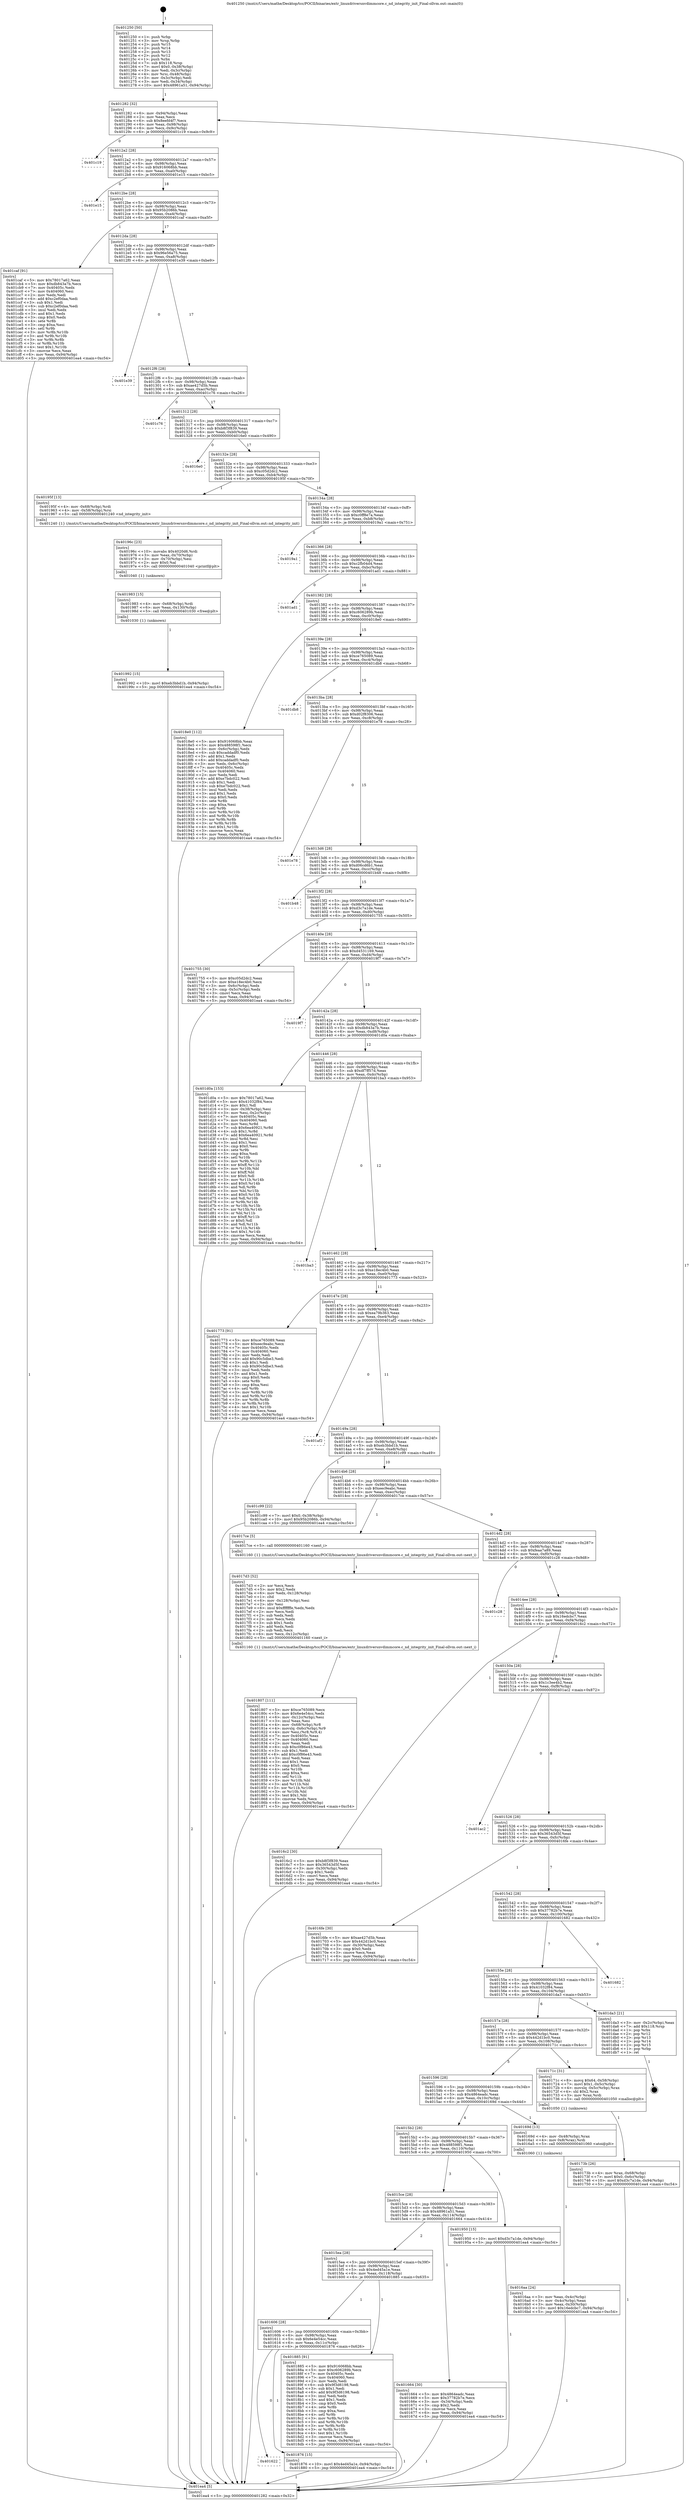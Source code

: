 digraph "0x401250" {
  label = "0x401250 (/mnt/c/Users/mathe/Desktop/tcc/POCII/binaries/extr_linuxdriversnvdimmcore.c_nd_integrity_init_Final-ollvm.out::main(0))"
  labelloc = "t"
  node[shape=record]

  Entry [label="",width=0.3,height=0.3,shape=circle,fillcolor=black,style=filled]
  "0x401282" [label="{
     0x401282 [32]\l
     | [instrs]\l
     &nbsp;&nbsp;0x401282 \<+6\>: mov -0x94(%rbp),%eax\l
     &nbsp;&nbsp;0x401288 \<+2\>: mov %eax,%ecx\l
     &nbsp;&nbsp;0x40128a \<+6\>: sub $0x8eefd4f7,%ecx\l
     &nbsp;&nbsp;0x401290 \<+6\>: mov %eax,-0x98(%rbp)\l
     &nbsp;&nbsp;0x401296 \<+6\>: mov %ecx,-0x9c(%rbp)\l
     &nbsp;&nbsp;0x40129c \<+6\>: je 0000000000401c19 \<main+0x9c9\>\l
  }"]
  "0x401c19" [label="{
     0x401c19\l
  }", style=dashed]
  "0x4012a2" [label="{
     0x4012a2 [28]\l
     | [instrs]\l
     &nbsp;&nbsp;0x4012a2 \<+5\>: jmp 00000000004012a7 \<main+0x57\>\l
     &nbsp;&nbsp;0x4012a7 \<+6\>: mov -0x98(%rbp),%eax\l
     &nbsp;&nbsp;0x4012ad \<+5\>: sub $0x916068bb,%eax\l
     &nbsp;&nbsp;0x4012b2 \<+6\>: mov %eax,-0xa0(%rbp)\l
     &nbsp;&nbsp;0x4012b8 \<+6\>: je 0000000000401e15 \<main+0xbc5\>\l
  }"]
  Exit [label="",width=0.3,height=0.3,shape=circle,fillcolor=black,style=filled,peripheries=2]
  "0x401e15" [label="{
     0x401e15\l
  }", style=dashed]
  "0x4012be" [label="{
     0x4012be [28]\l
     | [instrs]\l
     &nbsp;&nbsp;0x4012be \<+5\>: jmp 00000000004012c3 \<main+0x73\>\l
     &nbsp;&nbsp;0x4012c3 \<+6\>: mov -0x98(%rbp),%eax\l
     &nbsp;&nbsp;0x4012c9 \<+5\>: sub $0x95b2086b,%eax\l
     &nbsp;&nbsp;0x4012ce \<+6\>: mov %eax,-0xa4(%rbp)\l
     &nbsp;&nbsp;0x4012d4 \<+6\>: je 0000000000401caf \<main+0xa5f\>\l
  }"]
  "0x401992" [label="{
     0x401992 [15]\l
     | [instrs]\l
     &nbsp;&nbsp;0x401992 \<+10\>: movl $0xeb3bbd1b,-0x94(%rbp)\l
     &nbsp;&nbsp;0x40199c \<+5\>: jmp 0000000000401ea4 \<main+0xc54\>\l
  }"]
  "0x401caf" [label="{
     0x401caf [91]\l
     | [instrs]\l
     &nbsp;&nbsp;0x401caf \<+5\>: mov $0x78017a62,%eax\l
     &nbsp;&nbsp;0x401cb4 \<+5\>: mov $0xdb843a7b,%ecx\l
     &nbsp;&nbsp;0x401cb9 \<+7\>: mov 0x40405c,%edx\l
     &nbsp;&nbsp;0x401cc0 \<+7\>: mov 0x404060,%esi\l
     &nbsp;&nbsp;0x401cc7 \<+2\>: mov %edx,%edi\l
     &nbsp;&nbsp;0x401cc9 \<+6\>: add $0xc2ef0daa,%edi\l
     &nbsp;&nbsp;0x401ccf \<+3\>: sub $0x1,%edi\l
     &nbsp;&nbsp;0x401cd2 \<+6\>: sub $0xc2ef0daa,%edi\l
     &nbsp;&nbsp;0x401cd8 \<+3\>: imul %edi,%edx\l
     &nbsp;&nbsp;0x401cdb \<+3\>: and $0x1,%edx\l
     &nbsp;&nbsp;0x401cde \<+3\>: cmp $0x0,%edx\l
     &nbsp;&nbsp;0x401ce1 \<+4\>: sete %r8b\l
     &nbsp;&nbsp;0x401ce5 \<+3\>: cmp $0xa,%esi\l
     &nbsp;&nbsp;0x401ce8 \<+4\>: setl %r9b\l
     &nbsp;&nbsp;0x401cec \<+3\>: mov %r8b,%r10b\l
     &nbsp;&nbsp;0x401cef \<+3\>: and %r9b,%r10b\l
     &nbsp;&nbsp;0x401cf2 \<+3\>: xor %r9b,%r8b\l
     &nbsp;&nbsp;0x401cf5 \<+3\>: or %r8b,%r10b\l
     &nbsp;&nbsp;0x401cf8 \<+4\>: test $0x1,%r10b\l
     &nbsp;&nbsp;0x401cfc \<+3\>: cmovne %ecx,%eax\l
     &nbsp;&nbsp;0x401cff \<+6\>: mov %eax,-0x94(%rbp)\l
     &nbsp;&nbsp;0x401d05 \<+5\>: jmp 0000000000401ea4 \<main+0xc54\>\l
  }"]
  "0x4012da" [label="{
     0x4012da [28]\l
     | [instrs]\l
     &nbsp;&nbsp;0x4012da \<+5\>: jmp 00000000004012df \<main+0x8f\>\l
     &nbsp;&nbsp;0x4012df \<+6\>: mov -0x98(%rbp),%eax\l
     &nbsp;&nbsp;0x4012e5 \<+5\>: sub $0x96e56a75,%eax\l
     &nbsp;&nbsp;0x4012ea \<+6\>: mov %eax,-0xa8(%rbp)\l
     &nbsp;&nbsp;0x4012f0 \<+6\>: je 0000000000401e39 \<main+0xbe9\>\l
  }"]
  "0x401983" [label="{
     0x401983 [15]\l
     | [instrs]\l
     &nbsp;&nbsp;0x401983 \<+4\>: mov -0x68(%rbp),%rdi\l
     &nbsp;&nbsp;0x401987 \<+6\>: mov %eax,-0x130(%rbp)\l
     &nbsp;&nbsp;0x40198d \<+5\>: call 0000000000401030 \<free@plt\>\l
     | [calls]\l
     &nbsp;&nbsp;0x401030 \{1\} (unknown)\l
  }"]
  "0x401e39" [label="{
     0x401e39\l
  }", style=dashed]
  "0x4012f6" [label="{
     0x4012f6 [28]\l
     | [instrs]\l
     &nbsp;&nbsp;0x4012f6 \<+5\>: jmp 00000000004012fb \<main+0xab\>\l
     &nbsp;&nbsp;0x4012fb \<+6\>: mov -0x98(%rbp),%eax\l
     &nbsp;&nbsp;0x401301 \<+5\>: sub $0xae427d5b,%eax\l
     &nbsp;&nbsp;0x401306 \<+6\>: mov %eax,-0xac(%rbp)\l
     &nbsp;&nbsp;0x40130c \<+6\>: je 0000000000401c76 \<main+0xa26\>\l
  }"]
  "0x40196c" [label="{
     0x40196c [23]\l
     | [instrs]\l
     &nbsp;&nbsp;0x40196c \<+10\>: movabs $0x4020d6,%rdi\l
     &nbsp;&nbsp;0x401976 \<+3\>: mov %eax,-0x70(%rbp)\l
     &nbsp;&nbsp;0x401979 \<+3\>: mov -0x70(%rbp),%esi\l
     &nbsp;&nbsp;0x40197c \<+2\>: mov $0x0,%al\l
     &nbsp;&nbsp;0x40197e \<+5\>: call 0000000000401040 \<printf@plt\>\l
     | [calls]\l
     &nbsp;&nbsp;0x401040 \{1\} (unknown)\l
  }"]
  "0x401c76" [label="{
     0x401c76\l
  }", style=dashed]
  "0x401312" [label="{
     0x401312 [28]\l
     | [instrs]\l
     &nbsp;&nbsp;0x401312 \<+5\>: jmp 0000000000401317 \<main+0xc7\>\l
     &nbsp;&nbsp;0x401317 \<+6\>: mov -0x98(%rbp),%eax\l
     &nbsp;&nbsp;0x40131d \<+5\>: sub $0xb8f3f839,%eax\l
     &nbsp;&nbsp;0x401322 \<+6\>: mov %eax,-0xb0(%rbp)\l
     &nbsp;&nbsp;0x401328 \<+6\>: je 00000000004016e0 \<main+0x490\>\l
  }"]
  "0x401622" [label="{
     0x401622\l
  }", style=dashed]
  "0x4016e0" [label="{
     0x4016e0\l
  }", style=dashed]
  "0x40132e" [label="{
     0x40132e [28]\l
     | [instrs]\l
     &nbsp;&nbsp;0x40132e \<+5\>: jmp 0000000000401333 \<main+0xe3\>\l
     &nbsp;&nbsp;0x401333 \<+6\>: mov -0x98(%rbp),%eax\l
     &nbsp;&nbsp;0x401339 \<+5\>: sub $0xc05d2dc2,%eax\l
     &nbsp;&nbsp;0x40133e \<+6\>: mov %eax,-0xb4(%rbp)\l
     &nbsp;&nbsp;0x401344 \<+6\>: je 000000000040195f \<main+0x70f\>\l
  }"]
  "0x401876" [label="{
     0x401876 [15]\l
     | [instrs]\l
     &nbsp;&nbsp;0x401876 \<+10\>: movl $0x4ed45a1e,-0x94(%rbp)\l
     &nbsp;&nbsp;0x401880 \<+5\>: jmp 0000000000401ea4 \<main+0xc54\>\l
  }"]
  "0x40195f" [label="{
     0x40195f [13]\l
     | [instrs]\l
     &nbsp;&nbsp;0x40195f \<+4\>: mov -0x68(%rbp),%rdi\l
     &nbsp;&nbsp;0x401963 \<+4\>: mov -0x58(%rbp),%rsi\l
     &nbsp;&nbsp;0x401967 \<+5\>: call 0000000000401240 \<nd_integrity_init\>\l
     | [calls]\l
     &nbsp;&nbsp;0x401240 \{1\} (/mnt/c/Users/mathe/Desktop/tcc/POCII/binaries/extr_linuxdriversnvdimmcore.c_nd_integrity_init_Final-ollvm.out::nd_integrity_init)\l
  }"]
  "0x40134a" [label="{
     0x40134a [28]\l
     | [instrs]\l
     &nbsp;&nbsp;0x40134a \<+5\>: jmp 000000000040134f \<main+0xff\>\l
     &nbsp;&nbsp;0x40134f \<+6\>: mov -0x98(%rbp),%eax\l
     &nbsp;&nbsp;0x401355 \<+5\>: sub $0xc0ff8e7a,%eax\l
     &nbsp;&nbsp;0x40135a \<+6\>: mov %eax,-0xb8(%rbp)\l
     &nbsp;&nbsp;0x401360 \<+6\>: je 00000000004019a1 \<main+0x751\>\l
  }"]
  "0x401606" [label="{
     0x401606 [28]\l
     | [instrs]\l
     &nbsp;&nbsp;0x401606 \<+5\>: jmp 000000000040160b \<main+0x3bb\>\l
     &nbsp;&nbsp;0x40160b \<+6\>: mov -0x98(%rbp),%eax\l
     &nbsp;&nbsp;0x401611 \<+5\>: sub $0x6e4e54cc,%eax\l
     &nbsp;&nbsp;0x401616 \<+6\>: mov %eax,-0x11c(%rbp)\l
     &nbsp;&nbsp;0x40161c \<+6\>: je 0000000000401876 \<main+0x626\>\l
  }"]
  "0x4019a1" [label="{
     0x4019a1\l
  }", style=dashed]
  "0x401366" [label="{
     0x401366 [28]\l
     | [instrs]\l
     &nbsp;&nbsp;0x401366 \<+5\>: jmp 000000000040136b \<main+0x11b\>\l
     &nbsp;&nbsp;0x40136b \<+6\>: mov -0x98(%rbp),%eax\l
     &nbsp;&nbsp;0x401371 \<+5\>: sub $0xc2fb04d4,%eax\l
     &nbsp;&nbsp;0x401376 \<+6\>: mov %eax,-0xbc(%rbp)\l
     &nbsp;&nbsp;0x40137c \<+6\>: je 0000000000401ad1 \<main+0x881\>\l
  }"]
  "0x401885" [label="{
     0x401885 [91]\l
     | [instrs]\l
     &nbsp;&nbsp;0x401885 \<+5\>: mov $0x916068bb,%eax\l
     &nbsp;&nbsp;0x40188a \<+5\>: mov $0xc606289b,%ecx\l
     &nbsp;&nbsp;0x40188f \<+7\>: mov 0x40405c,%edx\l
     &nbsp;&nbsp;0x401896 \<+7\>: mov 0x404060,%esi\l
     &nbsp;&nbsp;0x40189d \<+2\>: mov %edx,%edi\l
     &nbsp;&nbsp;0x40189f \<+6\>: sub $0x9f3d6198,%edi\l
     &nbsp;&nbsp;0x4018a5 \<+3\>: sub $0x1,%edi\l
     &nbsp;&nbsp;0x4018a8 \<+6\>: add $0x9f3d6198,%edi\l
     &nbsp;&nbsp;0x4018ae \<+3\>: imul %edi,%edx\l
     &nbsp;&nbsp;0x4018b1 \<+3\>: and $0x1,%edx\l
     &nbsp;&nbsp;0x4018b4 \<+3\>: cmp $0x0,%edx\l
     &nbsp;&nbsp;0x4018b7 \<+4\>: sete %r8b\l
     &nbsp;&nbsp;0x4018bb \<+3\>: cmp $0xa,%esi\l
     &nbsp;&nbsp;0x4018be \<+4\>: setl %r9b\l
     &nbsp;&nbsp;0x4018c2 \<+3\>: mov %r8b,%r10b\l
     &nbsp;&nbsp;0x4018c5 \<+3\>: and %r9b,%r10b\l
     &nbsp;&nbsp;0x4018c8 \<+3\>: xor %r9b,%r8b\l
     &nbsp;&nbsp;0x4018cb \<+3\>: or %r8b,%r10b\l
     &nbsp;&nbsp;0x4018ce \<+4\>: test $0x1,%r10b\l
     &nbsp;&nbsp;0x4018d2 \<+3\>: cmovne %ecx,%eax\l
     &nbsp;&nbsp;0x4018d5 \<+6\>: mov %eax,-0x94(%rbp)\l
     &nbsp;&nbsp;0x4018db \<+5\>: jmp 0000000000401ea4 \<main+0xc54\>\l
  }"]
  "0x401ad1" [label="{
     0x401ad1\l
  }", style=dashed]
  "0x401382" [label="{
     0x401382 [28]\l
     | [instrs]\l
     &nbsp;&nbsp;0x401382 \<+5\>: jmp 0000000000401387 \<main+0x137\>\l
     &nbsp;&nbsp;0x401387 \<+6\>: mov -0x98(%rbp),%eax\l
     &nbsp;&nbsp;0x40138d \<+5\>: sub $0xc606289b,%eax\l
     &nbsp;&nbsp;0x401392 \<+6\>: mov %eax,-0xc0(%rbp)\l
     &nbsp;&nbsp;0x401398 \<+6\>: je 00000000004018e0 \<main+0x690\>\l
  }"]
  "0x401807" [label="{
     0x401807 [111]\l
     | [instrs]\l
     &nbsp;&nbsp;0x401807 \<+5\>: mov $0xce765089,%ecx\l
     &nbsp;&nbsp;0x40180c \<+5\>: mov $0x6e4e54cc,%edx\l
     &nbsp;&nbsp;0x401811 \<+6\>: mov -0x12c(%rbp),%esi\l
     &nbsp;&nbsp;0x401817 \<+3\>: imul %eax,%esi\l
     &nbsp;&nbsp;0x40181a \<+4\>: mov -0x68(%rbp),%r8\l
     &nbsp;&nbsp;0x40181e \<+4\>: movslq -0x6c(%rbp),%r9\l
     &nbsp;&nbsp;0x401822 \<+4\>: mov %esi,(%r8,%r9,4)\l
     &nbsp;&nbsp;0x401826 \<+7\>: mov 0x40405c,%eax\l
     &nbsp;&nbsp;0x40182d \<+7\>: mov 0x404060,%esi\l
     &nbsp;&nbsp;0x401834 \<+2\>: mov %eax,%edi\l
     &nbsp;&nbsp;0x401836 \<+6\>: sub $0xc0f86e43,%edi\l
     &nbsp;&nbsp;0x40183c \<+3\>: sub $0x1,%edi\l
     &nbsp;&nbsp;0x40183f \<+6\>: add $0xc0f86e43,%edi\l
     &nbsp;&nbsp;0x401845 \<+3\>: imul %edi,%eax\l
     &nbsp;&nbsp;0x401848 \<+3\>: and $0x1,%eax\l
     &nbsp;&nbsp;0x40184b \<+3\>: cmp $0x0,%eax\l
     &nbsp;&nbsp;0x40184e \<+4\>: sete %r10b\l
     &nbsp;&nbsp;0x401852 \<+3\>: cmp $0xa,%esi\l
     &nbsp;&nbsp;0x401855 \<+4\>: setl %r11b\l
     &nbsp;&nbsp;0x401859 \<+3\>: mov %r10b,%bl\l
     &nbsp;&nbsp;0x40185c \<+3\>: and %r11b,%bl\l
     &nbsp;&nbsp;0x40185f \<+3\>: xor %r11b,%r10b\l
     &nbsp;&nbsp;0x401862 \<+3\>: or %r10b,%bl\l
     &nbsp;&nbsp;0x401865 \<+3\>: test $0x1,%bl\l
     &nbsp;&nbsp;0x401868 \<+3\>: cmovne %edx,%ecx\l
     &nbsp;&nbsp;0x40186b \<+6\>: mov %ecx,-0x94(%rbp)\l
     &nbsp;&nbsp;0x401871 \<+5\>: jmp 0000000000401ea4 \<main+0xc54\>\l
  }"]
  "0x4018e0" [label="{
     0x4018e0 [112]\l
     | [instrs]\l
     &nbsp;&nbsp;0x4018e0 \<+5\>: mov $0x916068bb,%eax\l
     &nbsp;&nbsp;0x4018e5 \<+5\>: mov $0x488598f1,%ecx\l
     &nbsp;&nbsp;0x4018ea \<+3\>: mov -0x6c(%rbp),%edx\l
     &nbsp;&nbsp;0x4018ed \<+6\>: sub $0xcaddadf0,%edx\l
     &nbsp;&nbsp;0x4018f3 \<+3\>: add $0x1,%edx\l
     &nbsp;&nbsp;0x4018f6 \<+6\>: add $0xcaddadf0,%edx\l
     &nbsp;&nbsp;0x4018fc \<+3\>: mov %edx,-0x6c(%rbp)\l
     &nbsp;&nbsp;0x4018ff \<+7\>: mov 0x40405c,%edx\l
     &nbsp;&nbsp;0x401906 \<+7\>: mov 0x404060,%esi\l
     &nbsp;&nbsp;0x40190d \<+2\>: mov %edx,%edi\l
     &nbsp;&nbsp;0x40190f \<+6\>: add $0xe7bdc022,%edi\l
     &nbsp;&nbsp;0x401915 \<+3\>: sub $0x1,%edi\l
     &nbsp;&nbsp;0x401918 \<+6\>: sub $0xe7bdc022,%edi\l
     &nbsp;&nbsp;0x40191e \<+3\>: imul %edi,%edx\l
     &nbsp;&nbsp;0x401921 \<+3\>: and $0x1,%edx\l
     &nbsp;&nbsp;0x401924 \<+3\>: cmp $0x0,%edx\l
     &nbsp;&nbsp;0x401927 \<+4\>: sete %r8b\l
     &nbsp;&nbsp;0x40192b \<+3\>: cmp $0xa,%esi\l
     &nbsp;&nbsp;0x40192e \<+4\>: setl %r9b\l
     &nbsp;&nbsp;0x401932 \<+3\>: mov %r8b,%r10b\l
     &nbsp;&nbsp;0x401935 \<+3\>: and %r9b,%r10b\l
     &nbsp;&nbsp;0x401938 \<+3\>: xor %r9b,%r8b\l
     &nbsp;&nbsp;0x40193b \<+3\>: or %r8b,%r10b\l
     &nbsp;&nbsp;0x40193e \<+4\>: test $0x1,%r10b\l
     &nbsp;&nbsp;0x401942 \<+3\>: cmovne %ecx,%eax\l
     &nbsp;&nbsp;0x401945 \<+6\>: mov %eax,-0x94(%rbp)\l
     &nbsp;&nbsp;0x40194b \<+5\>: jmp 0000000000401ea4 \<main+0xc54\>\l
  }"]
  "0x40139e" [label="{
     0x40139e [28]\l
     | [instrs]\l
     &nbsp;&nbsp;0x40139e \<+5\>: jmp 00000000004013a3 \<main+0x153\>\l
     &nbsp;&nbsp;0x4013a3 \<+6\>: mov -0x98(%rbp),%eax\l
     &nbsp;&nbsp;0x4013a9 \<+5\>: sub $0xce765089,%eax\l
     &nbsp;&nbsp;0x4013ae \<+6\>: mov %eax,-0xc4(%rbp)\l
     &nbsp;&nbsp;0x4013b4 \<+6\>: je 0000000000401db8 \<main+0xb68\>\l
  }"]
  "0x4017d3" [label="{
     0x4017d3 [52]\l
     | [instrs]\l
     &nbsp;&nbsp;0x4017d3 \<+2\>: xor %ecx,%ecx\l
     &nbsp;&nbsp;0x4017d5 \<+5\>: mov $0x2,%edx\l
     &nbsp;&nbsp;0x4017da \<+6\>: mov %edx,-0x128(%rbp)\l
     &nbsp;&nbsp;0x4017e0 \<+1\>: cltd\l
     &nbsp;&nbsp;0x4017e1 \<+6\>: mov -0x128(%rbp),%esi\l
     &nbsp;&nbsp;0x4017e7 \<+2\>: idiv %esi\l
     &nbsp;&nbsp;0x4017e9 \<+6\>: imul $0xfffffffe,%edx,%edx\l
     &nbsp;&nbsp;0x4017ef \<+2\>: mov %ecx,%edi\l
     &nbsp;&nbsp;0x4017f1 \<+2\>: sub %edx,%edi\l
     &nbsp;&nbsp;0x4017f3 \<+2\>: mov %ecx,%edx\l
     &nbsp;&nbsp;0x4017f5 \<+3\>: sub $0x1,%edx\l
     &nbsp;&nbsp;0x4017f8 \<+2\>: add %edx,%edi\l
     &nbsp;&nbsp;0x4017fa \<+2\>: sub %edi,%ecx\l
     &nbsp;&nbsp;0x4017fc \<+6\>: mov %ecx,-0x12c(%rbp)\l
     &nbsp;&nbsp;0x401802 \<+5\>: call 0000000000401160 \<next_i\>\l
     | [calls]\l
     &nbsp;&nbsp;0x401160 \{1\} (/mnt/c/Users/mathe/Desktop/tcc/POCII/binaries/extr_linuxdriversnvdimmcore.c_nd_integrity_init_Final-ollvm.out::next_i)\l
  }"]
  "0x401db8" [label="{
     0x401db8\l
  }", style=dashed]
  "0x4013ba" [label="{
     0x4013ba [28]\l
     | [instrs]\l
     &nbsp;&nbsp;0x4013ba \<+5\>: jmp 00000000004013bf \<main+0x16f\>\l
     &nbsp;&nbsp;0x4013bf \<+6\>: mov -0x98(%rbp),%eax\l
     &nbsp;&nbsp;0x4013c5 \<+5\>: sub $0xd02f8306,%eax\l
     &nbsp;&nbsp;0x4013ca \<+6\>: mov %eax,-0xc8(%rbp)\l
     &nbsp;&nbsp;0x4013d0 \<+6\>: je 0000000000401e78 \<main+0xc28\>\l
  }"]
  "0x40173b" [label="{
     0x40173b [26]\l
     | [instrs]\l
     &nbsp;&nbsp;0x40173b \<+4\>: mov %rax,-0x68(%rbp)\l
     &nbsp;&nbsp;0x40173f \<+7\>: movl $0x0,-0x6c(%rbp)\l
     &nbsp;&nbsp;0x401746 \<+10\>: movl $0xd3c7a1de,-0x94(%rbp)\l
     &nbsp;&nbsp;0x401750 \<+5\>: jmp 0000000000401ea4 \<main+0xc54\>\l
  }"]
  "0x401e78" [label="{
     0x401e78\l
  }", style=dashed]
  "0x4013d6" [label="{
     0x4013d6 [28]\l
     | [instrs]\l
     &nbsp;&nbsp;0x4013d6 \<+5\>: jmp 00000000004013db \<main+0x18b\>\l
     &nbsp;&nbsp;0x4013db \<+6\>: mov -0x98(%rbp),%eax\l
     &nbsp;&nbsp;0x4013e1 \<+5\>: sub $0xd06cd6b1,%eax\l
     &nbsp;&nbsp;0x4013e6 \<+6\>: mov %eax,-0xcc(%rbp)\l
     &nbsp;&nbsp;0x4013ec \<+6\>: je 0000000000401b48 \<main+0x8f8\>\l
  }"]
  "0x4016aa" [label="{
     0x4016aa [24]\l
     | [instrs]\l
     &nbsp;&nbsp;0x4016aa \<+3\>: mov %eax,-0x4c(%rbp)\l
     &nbsp;&nbsp;0x4016ad \<+3\>: mov -0x4c(%rbp),%eax\l
     &nbsp;&nbsp;0x4016b0 \<+3\>: mov %eax,-0x30(%rbp)\l
     &nbsp;&nbsp;0x4016b3 \<+10\>: movl $0x16edcbc7,-0x94(%rbp)\l
     &nbsp;&nbsp;0x4016bd \<+5\>: jmp 0000000000401ea4 \<main+0xc54\>\l
  }"]
  "0x401b48" [label="{
     0x401b48\l
  }", style=dashed]
  "0x4013f2" [label="{
     0x4013f2 [28]\l
     | [instrs]\l
     &nbsp;&nbsp;0x4013f2 \<+5\>: jmp 00000000004013f7 \<main+0x1a7\>\l
     &nbsp;&nbsp;0x4013f7 \<+6\>: mov -0x98(%rbp),%eax\l
     &nbsp;&nbsp;0x4013fd \<+5\>: sub $0xd3c7a1de,%eax\l
     &nbsp;&nbsp;0x401402 \<+6\>: mov %eax,-0xd0(%rbp)\l
     &nbsp;&nbsp;0x401408 \<+6\>: je 0000000000401755 \<main+0x505\>\l
  }"]
  "0x401250" [label="{
     0x401250 [50]\l
     | [instrs]\l
     &nbsp;&nbsp;0x401250 \<+1\>: push %rbp\l
     &nbsp;&nbsp;0x401251 \<+3\>: mov %rsp,%rbp\l
     &nbsp;&nbsp;0x401254 \<+2\>: push %r15\l
     &nbsp;&nbsp;0x401256 \<+2\>: push %r14\l
     &nbsp;&nbsp;0x401258 \<+2\>: push %r13\l
     &nbsp;&nbsp;0x40125a \<+2\>: push %r12\l
     &nbsp;&nbsp;0x40125c \<+1\>: push %rbx\l
     &nbsp;&nbsp;0x40125d \<+7\>: sub $0x118,%rsp\l
     &nbsp;&nbsp;0x401264 \<+7\>: movl $0x0,-0x38(%rbp)\l
     &nbsp;&nbsp;0x40126b \<+3\>: mov %edi,-0x3c(%rbp)\l
     &nbsp;&nbsp;0x40126e \<+4\>: mov %rsi,-0x48(%rbp)\l
     &nbsp;&nbsp;0x401272 \<+3\>: mov -0x3c(%rbp),%edi\l
     &nbsp;&nbsp;0x401275 \<+3\>: mov %edi,-0x34(%rbp)\l
     &nbsp;&nbsp;0x401278 \<+10\>: movl $0x48961a51,-0x94(%rbp)\l
  }"]
  "0x401755" [label="{
     0x401755 [30]\l
     | [instrs]\l
     &nbsp;&nbsp;0x401755 \<+5\>: mov $0xc05d2dc2,%eax\l
     &nbsp;&nbsp;0x40175a \<+5\>: mov $0xe18ec4b0,%ecx\l
     &nbsp;&nbsp;0x40175f \<+3\>: mov -0x6c(%rbp),%edx\l
     &nbsp;&nbsp;0x401762 \<+3\>: cmp -0x5c(%rbp),%edx\l
     &nbsp;&nbsp;0x401765 \<+3\>: cmovl %ecx,%eax\l
     &nbsp;&nbsp;0x401768 \<+6\>: mov %eax,-0x94(%rbp)\l
     &nbsp;&nbsp;0x40176e \<+5\>: jmp 0000000000401ea4 \<main+0xc54\>\l
  }"]
  "0x40140e" [label="{
     0x40140e [28]\l
     | [instrs]\l
     &nbsp;&nbsp;0x40140e \<+5\>: jmp 0000000000401413 \<main+0x1c3\>\l
     &nbsp;&nbsp;0x401413 \<+6\>: mov -0x98(%rbp),%eax\l
     &nbsp;&nbsp;0x401419 \<+5\>: sub $0xd4531169,%eax\l
     &nbsp;&nbsp;0x40141e \<+6\>: mov %eax,-0xd4(%rbp)\l
     &nbsp;&nbsp;0x401424 \<+6\>: je 00000000004019f7 \<main+0x7a7\>\l
  }"]
  "0x401ea4" [label="{
     0x401ea4 [5]\l
     | [instrs]\l
     &nbsp;&nbsp;0x401ea4 \<+5\>: jmp 0000000000401282 \<main+0x32\>\l
  }"]
  "0x4019f7" [label="{
     0x4019f7\l
  }", style=dashed]
  "0x40142a" [label="{
     0x40142a [28]\l
     | [instrs]\l
     &nbsp;&nbsp;0x40142a \<+5\>: jmp 000000000040142f \<main+0x1df\>\l
     &nbsp;&nbsp;0x40142f \<+6\>: mov -0x98(%rbp),%eax\l
     &nbsp;&nbsp;0x401435 \<+5\>: sub $0xdb843a7b,%eax\l
     &nbsp;&nbsp;0x40143a \<+6\>: mov %eax,-0xd8(%rbp)\l
     &nbsp;&nbsp;0x401440 \<+6\>: je 0000000000401d0a \<main+0xaba\>\l
  }"]
  "0x4015ea" [label="{
     0x4015ea [28]\l
     | [instrs]\l
     &nbsp;&nbsp;0x4015ea \<+5\>: jmp 00000000004015ef \<main+0x39f\>\l
     &nbsp;&nbsp;0x4015ef \<+6\>: mov -0x98(%rbp),%eax\l
     &nbsp;&nbsp;0x4015f5 \<+5\>: sub $0x4ed45a1e,%eax\l
     &nbsp;&nbsp;0x4015fa \<+6\>: mov %eax,-0x118(%rbp)\l
     &nbsp;&nbsp;0x401600 \<+6\>: je 0000000000401885 \<main+0x635\>\l
  }"]
  "0x401d0a" [label="{
     0x401d0a [153]\l
     | [instrs]\l
     &nbsp;&nbsp;0x401d0a \<+5\>: mov $0x78017a62,%eax\l
     &nbsp;&nbsp;0x401d0f \<+5\>: mov $0x41032f84,%ecx\l
     &nbsp;&nbsp;0x401d14 \<+2\>: mov $0x1,%dl\l
     &nbsp;&nbsp;0x401d16 \<+3\>: mov -0x38(%rbp),%esi\l
     &nbsp;&nbsp;0x401d19 \<+3\>: mov %esi,-0x2c(%rbp)\l
     &nbsp;&nbsp;0x401d1c \<+7\>: mov 0x40405c,%esi\l
     &nbsp;&nbsp;0x401d23 \<+7\>: mov 0x404060,%edi\l
     &nbsp;&nbsp;0x401d2a \<+3\>: mov %esi,%r8d\l
     &nbsp;&nbsp;0x401d2d \<+7\>: sub $0x6ea40921,%r8d\l
     &nbsp;&nbsp;0x401d34 \<+4\>: sub $0x1,%r8d\l
     &nbsp;&nbsp;0x401d38 \<+7\>: add $0x6ea40921,%r8d\l
     &nbsp;&nbsp;0x401d3f \<+4\>: imul %r8d,%esi\l
     &nbsp;&nbsp;0x401d43 \<+3\>: and $0x1,%esi\l
     &nbsp;&nbsp;0x401d46 \<+3\>: cmp $0x0,%esi\l
     &nbsp;&nbsp;0x401d49 \<+4\>: sete %r9b\l
     &nbsp;&nbsp;0x401d4d \<+3\>: cmp $0xa,%edi\l
     &nbsp;&nbsp;0x401d50 \<+4\>: setl %r10b\l
     &nbsp;&nbsp;0x401d54 \<+3\>: mov %r9b,%r11b\l
     &nbsp;&nbsp;0x401d57 \<+4\>: xor $0xff,%r11b\l
     &nbsp;&nbsp;0x401d5b \<+3\>: mov %r10b,%bl\l
     &nbsp;&nbsp;0x401d5e \<+3\>: xor $0xff,%bl\l
     &nbsp;&nbsp;0x401d61 \<+3\>: xor $0x0,%dl\l
     &nbsp;&nbsp;0x401d64 \<+3\>: mov %r11b,%r14b\l
     &nbsp;&nbsp;0x401d67 \<+4\>: and $0x0,%r14b\l
     &nbsp;&nbsp;0x401d6b \<+3\>: and %dl,%r9b\l
     &nbsp;&nbsp;0x401d6e \<+3\>: mov %bl,%r15b\l
     &nbsp;&nbsp;0x401d71 \<+4\>: and $0x0,%r15b\l
     &nbsp;&nbsp;0x401d75 \<+3\>: and %dl,%r10b\l
     &nbsp;&nbsp;0x401d78 \<+3\>: or %r9b,%r14b\l
     &nbsp;&nbsp;0x401d7b \<+3\>: or %r10b,%r15b\l
     &nbsp;&nbsp;0x401d7e \<+3\>: xor %r15b,%r14b\l
     &nbsp;&nbsp;0x401d81 \<+3\>: or %bl,%r11b\l
     &nbsp;&nbsp;0x401d84 \<+4\>: xor $0xff,%r11b\l
     &nbsp;&nbsp;0x401d88 \<+3\>: or $0x0,%dl\l
     &nbsp;&nbsp;0x401d8b \<+3\>: and %dl,%r11b\l
     &nbsp;&nbsp;0x401d8e \<+3\>: or %r11b,%r14b\l
     &nbsp;&nbsp;0x401d91 \<+4\>: test $0x1,%r14b\l
     &nbsp;&nbsp;0x401d95 \<+3\>: cmovne %ecx,%eax\l
     &nbsp;&nbsp;0x401d98 \<+6\>: mov %eax,-0x94(%rbp)\l
     &nbsp;&nbsp;0x401d9e \<+5\>: jmp 0000000000401ea4 \<main+0xc54\>\l
  }"]
  "0x401446" [label="{
     0x401446 [28]\l
     | [instrs]\l
     &nbsp;&nbsp;0x401446 \<+5\>: jmp 000000000040144b \<main+0x1fb\>\l
     &nbsp;&nbsp;0x40144b \<+6\>: mov -0x98(%rbp),%eax\l
     &nbsp;&nbsp;0x401451 \<+5\>: sub $0xdf7ff57d,%eax\l
     &nbsp;&nbsp;0x401456 \<+6\>: mov %eax,-0xdc(%rbp)\l
     &nbsp;&nbsp;0x40145c \<+6\>: je 0000000000401ba3 \<main+0x953\>\l
  }"]
  "0x401664" [label="{
     0x401664 [30]\l
     | [instrs]\l
     &nbsp;&nbsp;0x401664 \<+5\>: mov $0x4864eadc,%eax\l
     &nbsp;&nbsp;0x401669 \<+5\>: mov $0x37782b7e,%ecx\l
     &nbsp;&nbsp;0x40166e \<+3\>: mov -0x34(%rbp),%edx\l
     &nbsp;&nbsp;0x401671 \<+3\>: cmp $0x2,%edx\l
     &nbsp;&nbsp;0x401674 \<+3\>: cmovne %ecx,%eax\l
     &nbsp;&nbsp;0x401677 \<+6\>: mov %eax,-0x94(%rbp)\l
     &nbsp;&nbsp;0x40167d \<+5\>: jmp 0000000000401ea4 \<main+0xc54\>\l
  }"]
  "0x401ba3" [label="{
     0x401ba3\l
  }", style=dashed]
  "0x401462" [label="{
     0x401462 [28]\l
     | [instrs]\l
     &nbsp;&nbsp;0x401462 \<+5\>: jmp 0000000000401467 \<main+0x217\>\l
     &nbsp;&nbsp;0x401467 \<+6\>: mov -0x98(%rbp),%eax\l
     &nbsp;&nbsp;0x40146d \<+5\>: sub $0xe18ec4b0,%eax\l
     &nbsp;&nbsp;0x401472 \<+6\>: mov %eax,-0xe0(%rbp)\l
     &nbsp;&nbsp;0x401478 \<+6\>: je 0000000000401773 \<main+0x523\>\l
  }"]
  "0x4015ce" [label="{
     0x4015ce [28]\l
     | [instrs]\l
     &nbsp;&nbsp;0x4015ce \<+5\>: jmp 00000000004015d3 \<main+0x383\>\l
     &nbsp;&nbsp;0x4015d3 \<+6\>: mov -0x98(%rbp),%eax\l
     &nbsp;&nbsp;0x4015d9 \<+5\>: sub $0x48961a51,%eax\l
     &nbsp;&nbsp;0x4015de \<+6\>: mov %eax,-0x114(%rbp)\l
     &nbsp;&nbsp;0x4015e4 \<+6\>: je 0000000000401664 \<main+0x414\>\l
  }"]
  "0x401773" [label="{
     0x401773 [91]\l
     | [instrs]\l
     &nbsp;&nbsp;0x401773 \<+5\>: mov $0xce765089,%eax\l
     &nbsp;&nbsp;0x401778 \<+5\>: mov $0xeec9eabc,%ecx\l
     &nbsp;&nbsp;0x40177d \<+7\>: mov 0x40405c,%edx\l
     &nbsp;&nbsp;0x401784 \<+7\>: mov 0x404060,%esi\l
     &nbsp;&nbsp;0x40178b \<+2\>: mov %edx,%edi\l
     &nbsp;&nbsp;0x40178d \<+6\>: add $0x90c5dbe3,%edi\l
     &nbsp;&nbsp;0x401793 \<+3\>: sub $0x1,%edi\l
     &nbsp;&nbsp;0x401796 \<+6\>: sub $0x90c5dbe3,%edi\l
     &nbsp;&nbsp;0x40179c \<+3\>: imul %edi,%edx\l
     &nbsp;&nbsp;0x40179f \<+3\>: and $0x1,%edx\l
     &nbsp;&nbsp;0x4017a2 \<+3\>: cmp $0x0,%edx\l
     &nbsp;&nbsp;0x4017a5 \<+4\>: sete %r8b\l
     &nbsp;&nbsp;0x4017a9 \<+3\>: cmp $0xa,%esi\l
     &nbsp;&nbsp;0x4017ac \<+4\>: setl %r9b\l
     &nbsp;&nbsp;0x4017b0 \<+3\>: mov %r8b,%r10b\l
     &nbsp;&nbsp;0x4017b3 \<+3\>: and %r9b,%r10b\l
     &nbsp;&nbsp;0x4017b6 \<+3\>: xor %r9b,%r8b\l
     &nbsp;&nbsp;0x4017b9 \<+3\>: or %r8b,%r10b\l
     &nbsp;&nbsp;0x4017bc \<+4\>: test $0x1,%r10b\l
     &nbsp;&nbsp;0x4017c0 \<+3\>: cmovne %ecx,%eax\l
     &nbsp;&nbsp;0x4017c3 \<+6\>: mov %eax,-0x94(%rbp)\l
     &nbsp;&nbsp;0x4017c9 \<+5\>: jmp 0000000000401ea4 \<main+0xc54\>\l
  }"]
  "0x40147e" [label="{
     0x40147e [28]\l
     | [instrs]\l
     &nbsp;&nbsp;0x40147e \<+5\>: jmp 0000000000401483 \<main+0x233\>\l
     &nbsp;&nbsp;0x401483 \<+6\>: mov -0x98(%rbp),%eax\l
     &nbsp;&nbsp;0x401489 \<+5\>: sub $0xea79b363,%eax\l
     &nbsp;&nbsp;0x40148e \<+6\>: mov %eax,-0xe4(%rbp)\l
     &nbsp;&nbsp;0x401494 \<+6\>: je 0000000000401af2 \<main+0x8a2\>\l
  }"]
  "0x401950" [label="{
     0x401950 [15]\l
     | [instrs]\l
     &nbsp;&nbsp;0x401950 \<+10\>: movl $0xd3c7a1de,-0x94(%rbp)\l
     &nbsp;&nbsp;0x40195a \<+5\>: jmp 0000000000401ea4 \<main+0xc54\>\l
  }"]
  "0x401af2" [label="{
     0x401af2\l
  }", style=dashed]
  "0x40149a" [label="{
     0x40149a [28]\l
     | [instrs]\l
     &nbsp;&nbsp;0x40149a \<+5\>: jmp 000000000040149f \<main+0x24f\>\l
     &nbsp;&nbsp;0x40149f \<+6\>: mov -0x98(%rbp),%eax\l
     &nbsp;&nbsp;0x4014a5 \<+5\>: sub $0xeb3bbd1b,%eax\l
     &nbsp;&nbsp;0x4014aa \<+6\>: mov %eax,-0xe8(%rbp)\l
     &nbsp;&nbsp;0x4014b0 \<+6\>: je 0000000000401c99 \<main+0xa49\>\l
  }"]
  "0x4015b2" [label="{
     0x4015b2 [28]\l
     | [instrs]\l
     &nbsp;&nbsp;0x4015b2 \<+5\>: jmp 00000000004015b7 \<main+0x367\>\l
     &nbsp;&nbsp;0x4015b7 \<+6\>: mov -0x98(%rbp),%eax\l
     &nbsp;&nbsp;0x4015bd \<+5\>: sub $0x488598f1,%eax\l
     &nbsp;&nbsp;0x4015c2 \<+6\>: mov %eax,-0x110(%rbp)\l
     &nbsp;&nbsp;0x4015c8 \<+6\>: je 0000000000401950 \<main+0x700\>\l
  }"]
  "0x401c99" [label="{
     0x401c99 [22]\l
     | [instrs]\l
     &nbsp;&nbsp;0x401c99 \<+7\>: movl $0x0,-0x38(%rbp)\l
     &nbsp;&nbsp;0x401ca0 \<+10\>: movl $0x95b2086b,-0x94(%rbp)\l
     &nbsp;&nbsp;0x401caa \<+5\>: jmp 0000000000401ea4 \<main+0xc54\>\l
  }"]
  "0x4014b6" [label="{
     0x4014b6 [28]\l
     | [instrs]\l
     &nbsp;&nbsp;0x4014b6 \<+5\>: jmp 00000000004014bb \<main+0x26b\>\l
     &nbsp;&nbsp;0x4014bb \<+6\>: mov -0x98(%rbp),%eax\l
     &nbsp;&nbsp;0x4014c1 \<+5\>: sub $0xeec9eabc,%eax\l
     &nbsp;&nbsp;0x4014c6 \<+6\>: mov %eax,-0xec(%rbp)\l
     &nbsp;&nbsp;0x4014cc \<+6\>: je 00000000004017ce \<main+0x57e\>\l
  }"]
  "0x40169d" [label="{
     0x40169d [13]\l
     | [instrs]\l
     &nbsp;&nbsp;0x40169d \<+4\>: mov -0x48(%rbp),%rax\l
     &nbsp;&nbsp;0x4016a1 \<+4\>: mov 0x8(%rax),%rdi\l
     &nbsp;&nbsp;0x4016a5 \<+5\>: call 0000000000401060 \<atoi@plt\>\l
     | [calls]\l
     &nbsp;&nbsp;0x401060 \{1\} (unknown)\l
  }"]
  "0x4017ce" [label="{
     0x4017ce [5]\l
     | [instrs]\l
     &nbsp;&nbsp;0x4017ce \<+5\>: call 0000000000401160 \<next_i\>\l
     | [calls]\l
     &nbsp;&nbsp;0x401160 \{1\} (/mnt/c/Users/mathe/Desktop/tcc/POCII/binaries/extr_linuxdriversnvdimmcore.c_nd_integrity_init_Final-ollvm.out::next_i)\l
  }"]
  "0x4014d2" [label="{
     0x4014d2 [28]\l
     | [instrs]\l
     &nbsp;&nbsp;0x4014d2 \<+5\>: jmp 00000000004014d7 \<main+0x287\>\l
     &nbsp;&nbsp;0x4014d7 \<+6\>: mov -0x98(%rbp),%eax\l
     &nbsp;&nbsp;0x4014dd \<+5\>: sub $0xfeaa7a89,%eax\l
     &nbsp;&nbsp;0x4014e2 \<+6\>: mov %eax,-0xf0(%rbp)\l
     &nbsp;&nbsp;0x4014e8 \<+6\>: je 0000000000401c28 \<main+0x9d8\>\l
  }"]
  "0x401596" [label="{
     0x401596 [28]\l
     | [instrs]\l
     &nbsp;&nbsp;0x401596 \<+5\>: jmp 000000000040159b \<main+0x34b\>\l
     &nbsp;&nbsp;0x40159b \<+6\>: mov -0x98(%rbp),%eax\l
     &nbsp;&nbsp;0x4015a1 \<+5\>: sub $0x4864eadc,%eax\l
     &nbsp;&nbsp;0x4015a6 \<+6\>: mov %eax,-0x10c(%rbp)\l
     &nbsp;&nbsp;0x4015ac \<+6\>: je 000000000040169d \<main+0x44d\>\l
  }"]
  "0x401c28" [label="{
     0x401c28\l
  }", style=dashed]
  "0x4014ee" [label="{
     0x4014ee [28]\l
     | [instrs]\l
     &nbsp;&nbsp;0x4014ee \<+5\>: jmp 00000000004014f3 \<main+0x2a3\>\l
     &nbsp;&nbsp;0x4014f3 \<+6\>: mov -0x98(%rbp),%eax\l
     &nbsp;&nbsp;0x4014f9 \<+5\>: sub $0x16edcbc7,%eax\l
     &nbsp;&nbsp;0x4014fe \<+6\>: mov %eax,-0xf4(%rbp)\l
     &nbsp;&nbsp;0x401504 \<+6\>: je 00000000004016c2 \<main+0x472\>\l
  }"]
  "0x40171c" [label="{
     0x40171c [31]\l
     | [instrs]\l
     &nbsp;&nbsp;0x40171c \<+8\>: movq $0x64,-0x58(%rbp)\l
     &nbsp;&nbsp;0x401724 \<+7\>: movl $0x1,-0x5c(%rbp)\l
     &nbsp;&nbsp;0x40172b \<+4\>: movslq -0x5c(%rbp),%rax\l
     &nbsp;&nbsp;0x40172f \<+4\>: shl $0x2,%rax\l
     &nbsp;&nbsp;0x401733 \<+3\>: mov %rax,%rdi\l
     &nbsp;&nbsp;0x401736 \<+5\>: call 0000000000401050 \<malloc@plt\>\l
     | [calls]\l
     &nbsp;&nbsp;0x401050 \{1\} (unknown)\l
  }"]
  "0x4016c2" [label="{
     0x4016c2 [30]\l
     | [instrs]\l
     &nbsp;&nbsp;0x4016c2 \<+5\>: mov $0xb8f3f839,%eax\l
     &nbsp;&nbsp;0x4016c7 \<+5\>: mov $0x36543d5f,%ecx\l
     &nbsp;&nbsp;0x4016cc \<+3\>: mov -0x30(%rbp),%edx\l
     &nbsp;&nbsp;0x4016cf \<+3\>: cmp $0x1,%edx\l
     &nbsp;&nbsp;0x4016d2 \<+3\>: cmovl %ecx,%eax\l
     &nbsp;&nbsp;0x4016d5 \<+6\>: mov %eax,-0x94(%rbp)\l
     &nbsp;&nbsp;0x4016db \<+5\>: jmp 0000000000401ea4 \<main+0xc54\>\l
  }"]
  "0x40150a" [label="{
     0x40150a [28]\l
     | [instrs]\l
     &nbsp;&nbsp;0x40150a \<+5\>: jmp 000000000040150f \<main+0x2bf\>\l
     &nbsp;&nbsp;0x40150f \<+6\>: mov -0x98(%rbp),%eax\l
     &nbsp;&nbsp;0x401515 \<+5\>: sub $0x1c3ee4b2,%eax\l
     &nbsp;&nbsp;0x40151a \<+6\>: mov %eax,-0xf8(%rbp)\l
     &nbsp;&nbsp;0x401520 \<+6\>: je 0000000000401ac2 \<main+0x872\>\l
  }"]
  "0x40157a" [label="{
     0x40157a [28]\l
     | [instrs]\l
     &nbsp;&nbsp;0x40157a \<+5\>: jmp 000000000040157f \<main+0x32f\>\l
     &nbsp;&nbsp;0x40157f \<+6\>: mov -0x98(%rbp),%eax\l
     &nbsp;&nbsp;0x401585 \<+5\>: sub $0x442d1bc0,%eax\l
     &nbsp;&nbsp;0x40158a \<+6\>: mov %eax,-0x108(%rbp)\l
     &nbsp;&nbsp;0x401590 \<+6\>: je 000000000040171c \<main+0x4cc\>\l
  }"]
  "0x401ac2" [label="{
     0x401ac2\l
  }", style=dashed]
  "0x401526" [label="{
     0x401526 [28]\l
     | [instrs]\l
     &nbsp;&nbsp;0x401526 \<+5\>: jmp 000000000040152b \<main+0x2db\>\l
     &nbsp;&nbsp;0x40152b \<+6\>: mov -0x98(%rbp),%eax\l
     &nbsp;&nbsp;0x401531 \<+5\>: sub $0x36543d5f,%eax\l
     &nbsp;&nbsp;0x401536 \<+6\>: mov %eax,-0xfc(%rbp)\l
     &nbsp;&nbsp;0x40153c \<+6\>: je 00000000004016fe \<main+0x4ae\>\l
  }"]
  "0x401da3" [label="{
     0x401da3 [21]\l
     | [instrs]\l
     &nbsp;&nbsp;0x401da3 \<+3\>: mov -0x2c(%rbp),%eax\l
     &nbsp;&nbsp;0x401da6 \<+7\>: add $0x118,%rsp\l
     &nbsp;&nbsp;0x401dad \<+1\>: pop %rbx\l
     &nbsp;&nbsp;0x401dae \<+2\>: pop %r12\l
     &nbsp;&nbsp;0x401db0 \<+2\>: pop %r13\l
     &nbsp;&nbsp;0x401db2 \<+2\>: pop %r14\l
     &nbsp;&nbsp;0x401db4 \<+2\>: pop %r15\l
     &nbsp;&nbsp;0x401db6 \<+1\>: pop %rbp\l
     &nbsp;&nbsp;0x401db7 \<+1\>: ret\l
  }"]
  "0x4016fe" [label="{
     0x4016fe [30]\l
     | [instrs]\l
     &nbsp;&nbsp;0x4016fe \<+5\>: mov $0xae427d5b,%eax\l
     &nbsp;&nbsp;0x401703 \<+5\>: mov $0x442d1bc0,%ecx\l
     &nbsp;&nbsp;0x401708 \<+3\>: mov -0x30(%rbp),%edx\l
     &nbsp;&nbsp;0x40170b \<+3\>: cmp $0x0,%edx\l
     &nbsp;&nbsp;0x40170e \<+3\>: cmove %ecx,%eax\l
     &nbsp;&nbsp;0x401711 \<+6\>: mov %eax,-0x94(%rbp)\l
     &nbsp;&nbsp;0x401717 \<+5\>: jmp 0000000000401ea4 \<main+0xc54\>\l
  }"]
  "0x401542" [label="{
     0x401542 [28]\l
     | [instrs]\l
     &nbsp;&nbsp;0x401542 \<+5\>: jmp 0000000000401547 \<main+0x2f7\>\l
     &nbsp;&nbsp;0x401547 \<+6\>: mov -0x98(%rbp),%eax\l
     &nbsp;&nbsp;0x40154d \<+5\>: sub $0x37782b7e,%eax\l
     &nbsp;&nbsp;0x401552 \<+6\>: mov %eax,-0x100(%rbp)\l
     &nbsp;&nbsp;0x401558 \<+6\>: je 0000000000401682 \<main+0x432\>\l
  }"]
  "0x40155e" [label="{
     0x40155e [28]\l
     | [instrs]\l
     &nbsp;&nbsp;0x40155e \<+5\>: jmp 0000000000401563 \<main+0x313\>\l
     &nbsp;&nbsp;0x401563 \<+6\>: mov -0x98(%rbp),%eax\l
     &nbsp;&nbsp;0x401569 \<+5\>: sub $0x41032f84,%eax\l
     &nbsp;&nbsp;0x40156e \<+6\>: mov %eax,-0x104(%rbp)\l
     &nbsp;&nbsp;0x401574 \<+6\>: je 0000000000401da3 \<main+0xb53\>\l
  }"]
  "0x401682" [label="{
     0x401682\l
  }", style=dashed]
  Entry -> "0x401250" [label=" 1"]
  "0x401282" -> "0x401c19" [label=" 0"]
  "0x401282" -> "0x4012a2" [label=" 18"]
  "0x401da3" -> Exit [label=" 1"]
  "0x4012a2" -> "0x401e15" [label=" 0"]
  "0x4012a2" -> "0x4012be" [label=" 18"]
  "0x401d0a" -> "0x401ea4" [label=" 1"]
  "0x4012be" -> "0x401caf" [label=" 1"]
  "0x4012be" -> "0x4012da" [label=" 17"]
  "0x401caf" -> "0x401ea4" [label=" 1"]
  "0x4012da" -> "0x401e39" [label=" 0"]
  "0x4012da" -> "0x4012f6" [label=" 17"]
  "0x401c99" -> "0x401ea4" [label=" 1"]
  "0x4012f6" -> "0x401c76" [label=" 0"]
  "0x4012f6" -> "0x401312" [label=" 17"]
  "0x401992" -> "0x401ea4" [label=" 1"]
  "0x401312" -> "0x4016e0" [label=" 0"]
  "0x401312" -> "0x40132e" [label=" 17"]
  "0x401983" -> "0x401992" [label=" 1"]
  "0x40132e" -> "0x40195f" [label=" 1"]
  "0x40132e" -> "0x40134a" [label=" 16"]
  "0x40196c" -> "0x401983" [label=" 1"]
  "0x40134a" -> "0x4019a1" [label=" 0"]
  "0x40134a" -> "0x401366" [label=" 16"]
  "0x401950" -> "0x401ea4" [label=" 1"]
  "0x401366" -> "0x401ad1" [label=" 0"]
  "0x401366" -> "0x401382" [label=" 16"]
  "0x4018e0" -> "0x401ea4" [label=" 1"]
  "0x401382" -> "0x4018e0" [label=" 1"]
  "0x401382" -> "0x40139e" [label=" 15"]
  "0x401876" -> "0x401ea4" [label=" 1"]
  "0x40139e" -> "0x401db8" [label=" 0"]
  "0x40139e" -> "0x4013ba" [label=" 15"]
  "0x401606" -> "0x401622" [label=" 0"]
  "0x4013ba" -> "0x401e78" [label=" 0"]
  "0x4013ba" -> "0x4013d6" [label=" 15"]
  "0x401606" -> "0x401876" [label=" 1"]
  "0x4013d6" -> "0x401b48" [label=" 0"]
  "0x4013d6" -> "0x4013f2" [label=" 15"]
  "0x40195f" -> "0x40196c" [label=" 1"]
  "0x4013f2" -> "0x401755" [label=" 2"]
  "0x4013f2" -> "0x40140e" [label=" 13"]
  "0x4015ea" -> "0x401606" [label=" 1"]
  "0x40140e" -> "0x4019f7" [label=" 0"]
  "0x40140e" -> "0x40142a" [label=" 13"]
  "0x4015ea" -> "0x401885" [label=" 1"]
  "0x40142a" -> "0x401d0a" [label=" 1"]
  "0x40142a" -> "0x401446" [label=" 12"]
  "0x401885" -> "0x401ea4" [label=" 1"]
  "0x401446" -> "0x401ba3" [label=" 0"]
  "0x401446" -> "0x401462" [label=" 12"]
  "0x401807" -> "0x401ea4" [label=" 1"]
  "0x401462" -> "0x401773" [label=" 1"]
  "0x401462" -> "0x40147e" [label=" 11"]
  "0x4017ce" -> "0x4017d3" [label=" 1"]
  "0x40147e" -> "0x401af2" [label=" 0"]
  "0x40147e" -> "0x40149a" [label=" 11"]
  "0x401773" -> "0x401ea4" [label=" 1"]
  "0x40149a" -> "0x401c99" [label=" 1"]
  "0x40149a" -> "0x4014b6" [label=" 10"]
  "0x40173b" -> "0x401ea4" [label=" 1"]
  "0x4014b6" -> "0x4017ce" [label=" 1"]
  "0x4014b6" -> "0x4014d2" [label=" 9"]
  "0x40171c" -> "0x40173b" [label=" 1"]
  "0x4014d2" -> "0x401c28" [label=" 0"]
  "0x4014d2" -> "0x4014ee" [label=" 9"]
  "0x4016c2" -> "0x401ea4" [label=" 1"]
  "0x4014ee" -> "0x4016c2" [label=" 1"]
  "0x4014ee" -> "0x40150a" [label=" 8"]
  "0x4016aa" -> "0x401ea4" [label=" 1"]
  "0x40150a" -> "0x401ac2" [label=" 0"]
  "0x40150a" -> "0x401526" [label=" 8"]
  "0x401ea4" -> "0x401282" [label=" 17"]
  "0x401526" -> "0x4016fe" [label=" 1"]
  "0x401526" -> "0x401542" [label=" 7"]
  "0x401250" -> "0x401282" [label=" 1"]
  "0x401542" -> "0x401682" [label=" 0"]
  "0x401542" -> "0x40155e" [label=" 7"]
  "0x401664" -> "0x401ea4" [label=" 1"]
  "0x40155e" -> "0x401da3" [label=" 1"]
  "0x40155e" -> "0x40157a" [label=" 6"]
  "0x40169d" -> "0x4016aa" [label=" 1"]
  "0x40157a" -> "0x40171c" [label=" 1"]
  "0x40157a" -> "0x401596" [label=" 5"]
  "0x4016fe" -> "0x401ea4" [label=" 1"]
  "0x401596" -> "0x40169d" [label=" 1"]
  "0x401596" -> "0x4015b2" [label=" 4"]
  "0x401755" -> "0x401ea4" [label=" 2"]
  "0x4015b2" -> "0x401950" [label=" 1"]
  "0x4015b2" -> "0x4015ce" [label=" 3"]
  "0x4017d3" -> "0x401807" [label=" 1"]
  "0x4015ce" -> "0x401664" [label=" 1"]
  "0x4015ce" -> "0x4015ea" [label=" 2"]
}
